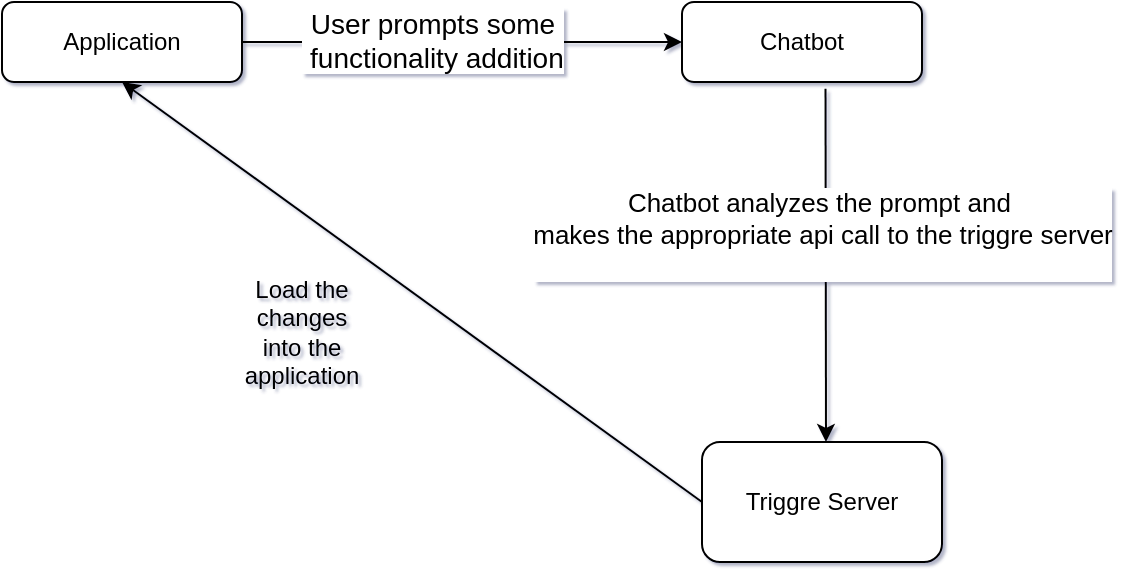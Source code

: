 <mxfile version="24.2.2" type="github">
  <diagram id="C5RBs43oDa-KdzZeNtuy" name="Page-1">
    <mxGraphModel dx="1400" dy="2066" grid="1" gridSize="10" guides="1" tooltips="1" connect="1" arrows="1" fold="1" page="1" pageScale="1" pageWidth="827" pageHeight="1169" math="0" shadow="1">
      <root>
        <mxCell id="WIyWlLk6GJQsqaUBKTNV-0" />
        <mxCell id="WIyWlLk6GJQsqaUBKTNV-1" parent="WIyWlLk6GJQsqaUBKTNV-0" />
        <mxCell id="WIyWlLk6GJQsqaUBKTNV-11" value="Application" style="rounded=1;whiteSpace=wrap;html=1;fontSize=12;glass=0;strokeWidth=1;shadow=0;" parent="WIyWlLk6GJQsqaUBKTNV-1" vertex="1">
          <mxGeometry x="120" y="-1100" width="120" height="40" as="geometry" />
        </mxCell>
        <mxCell id="uQWh4zlJFBgXrBR1a3Rs-1" value="Chatbot" style="rounded=1;whiteSpace=wrap;html=1;" vertex="1" parent="WIyWlLk6GJQsqaUBKTNV-1">
          <mxGeometry x="460" y="-1100" width="120" height="40" as="geometry" />
        </mxCell>
        <mxCell id="uQWh4zlJFBgXrBR1a3Rs-3" value="" style="endArrow=classic;html=1;rounded=0;exitX=1;exitY=0.5;exitDx=0;exitDy=0;entryX=0;entryY=0.5;entryDx=0;entryDy=0;" edge="1" parent="WIyWlLk6GJQsqaUBKTNV-1" source="WIyWlLk6GJQsqaUBKTNV-11" target="uQWh4zlJFBgXrBR1a3Rs-1">
          <mxGeometry width="50" height="50" relative="1" as="geometry">
            <mxPoint x="440" y="-930" as="sourcePoint" />
            <mxPoint x="490" y="-980" as="targetPoint" />
          </mxGeometry>
        </mxCell>
        <mxCell id="uQWh4zlJFBgXrBR1a3Rs-6" value="&lt;span style=&quot;font-size: 14px;&quot;&gt;User prompts some&lt;/span&gt;&lt;div&gt;&lt;span style=&quot;font-size: 14px;&quot;&gt;&amp;nbsp;functionality addition&lt;/span&gt;&lt;/div&gt;" style="edgeLabel;html=1;align=center;verticalAlign=middle;resizable=0;points=[];" vertex="1" connectable="0" parent="uQWh4zlJFBgXrBR1a3Rs-3">
          <mxGeometry x="-0.147" y="1" relative="1" as="geometry">
            <mxPoint x="1" as="offset" />
          </mxGeometry>
        </mxCell>
        <mxCell id="uQWh4zlJFBgXrBR1a3Rs-8" value="" style="endArrow=classic;html=1;rounded=0;exitX=0.598;exitY=1.083;exitDx=0;exitDy=0;exitPerimeter=0;" edge="1" parent="WIyWlLk6GJQsqaUBKTNV-1" source="uQWh4zlJFBgXrBR1a3Rs-1">
          <mxGeometry width="50" height="50" relative="1" as="geometry">
            <mxPoint x="440" y="-930" as="sourcePoint" />
            <mxPoint x="532" y="-880" as="targetPoint" />
          </mxGeometry>
        </mxCell>
        <mxCell id="uQWh4zlJFBgXrBR1a3Rs-11" value="&lt;font style=&quot;font-size: 13px;&quot;&gt;Chatbot analyzes the prompt and&amp;nbsp;&lt;/font&gt;&lt;div style=&quot;font-size: 13px;&quot;&gt;&lt;font style=&quot;font-size: 13px;&quot;&gt;makes the appropriate api call to the triggre server&lt;/font&gt;&lt;/div&gt;&lt;div style=&quot;font-size: 13px;&quot;&gt;&lt;font style=&quot;font-size: 13px;&quot;&gt;&lt;br&gt;&lt;/font&gt;&lt;/div&gt;" style="edgeLabel;html=1;align=center;verticalAlign=middle;resizable=0;points=[];" vertex="1" connectable="0" parent="uQWh4zlJFBgXrBR1a3Rs-8">
          <mxGeometry x="-0.185" y="-2" relative="1" as="geometry">
            <mxPoint as="offset" />
          </mxGeometry>
        </mxCell>
        <mxCell id="uQWh4zlJFBgXrBR1a3Rs-13" value="Triggre Server" style="rounded=1;whiteSpace=wrap;html=1;" vertex="1" parent="WIyWlLk6GJQsqaUBKTNV-1">
          <mxGeometry x="470" y="-880" width="120" height="60" as="geometry" />
        </mxCell>
        <mxCell id="uQWh4zlJFBgXrBR1a3Rs-15" value="" style="endArrow=classic;html=1;rounded=0;exitX=0;exitY=0.5;exitDx=0;exitDy=0;entryX=0.5;entryY=1;entryDx=0;entryDy=0;" edge="1" parent="WIyWlLk6GJQsqaUBKTNV-1" source="uQWh4zlJFBgXrBR1a3Rs-13" target="WIyWlLk6GJQsqaUBKTNV-11">
          <mxGeometry width="50" height="50" relative="1" as="geometry">
            <mxPoint x="440" y="-940" as="sourcePoint" />
            <mxPoint x="490" y="-990" as="targetPoint" />
          </mxGeometry>
        </mxCell>
        <mxCell id="uQWh4zlJFBgXrBR1a3Rs-16" value="Load the changes into the application" style="text;html=1;align=center;verticalAlign=middle;whiteSpace=wrap;rounded=0;" vertex="1" parent="WIyWlLk6GJQsqaUBKTNV-1">
          <mxGeometry x="240" y="-950" width="60" height="30" as="geometry" />
        </mxCell>
      </root>
    </mxGraphModel>
  </diagram>
</mxfile>
